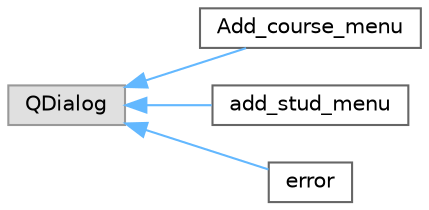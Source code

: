 digraph "Graphical Class Hierarchy"
{
 // LATEX_PDF_SIZE
  bgcolor="transparent";
  edge [fontname=Helvetica,fontsize=10,labelfontname=Helvetica,labelfontsize=10];
  node [fontname=Helvetica,fontsize=10,shape=box,height=0.2,width=0.4];
  rankdir="LR";
  Node0 [label="QDialog",height=0.2,width=0.4,color="grey60", fillcolor="#E0E0E0", style="filled",tooltip=" "];
  Node0 -> Node1 [dir="back",color="steelblue1",style="solid"];
  Node1 [label="Add_course_menu",height=0.2,width=0.4,color="grey40", fillcolor="white", style="filled",URL="$class_add__course__menu.html",tooltip=" "];
  Node0 -> Node2 [dir="back",color="steelblue1",style="solid"];
  Node2 [label="add_stud_menu",height=0.2,width=0.4,color="grey40", fillcolor="white", style="filled",URL="$classadd__stud__menu.html",tooltip=" "];
  Node0 -> Node3 [dir="back",color="steelblue1",style="solid"];
  Node3 [label="error",height=0.2,width=0.4,color="grey40", fillcolor="white", style="filled",URL="$classerror.html",tooltip=" "];
}
